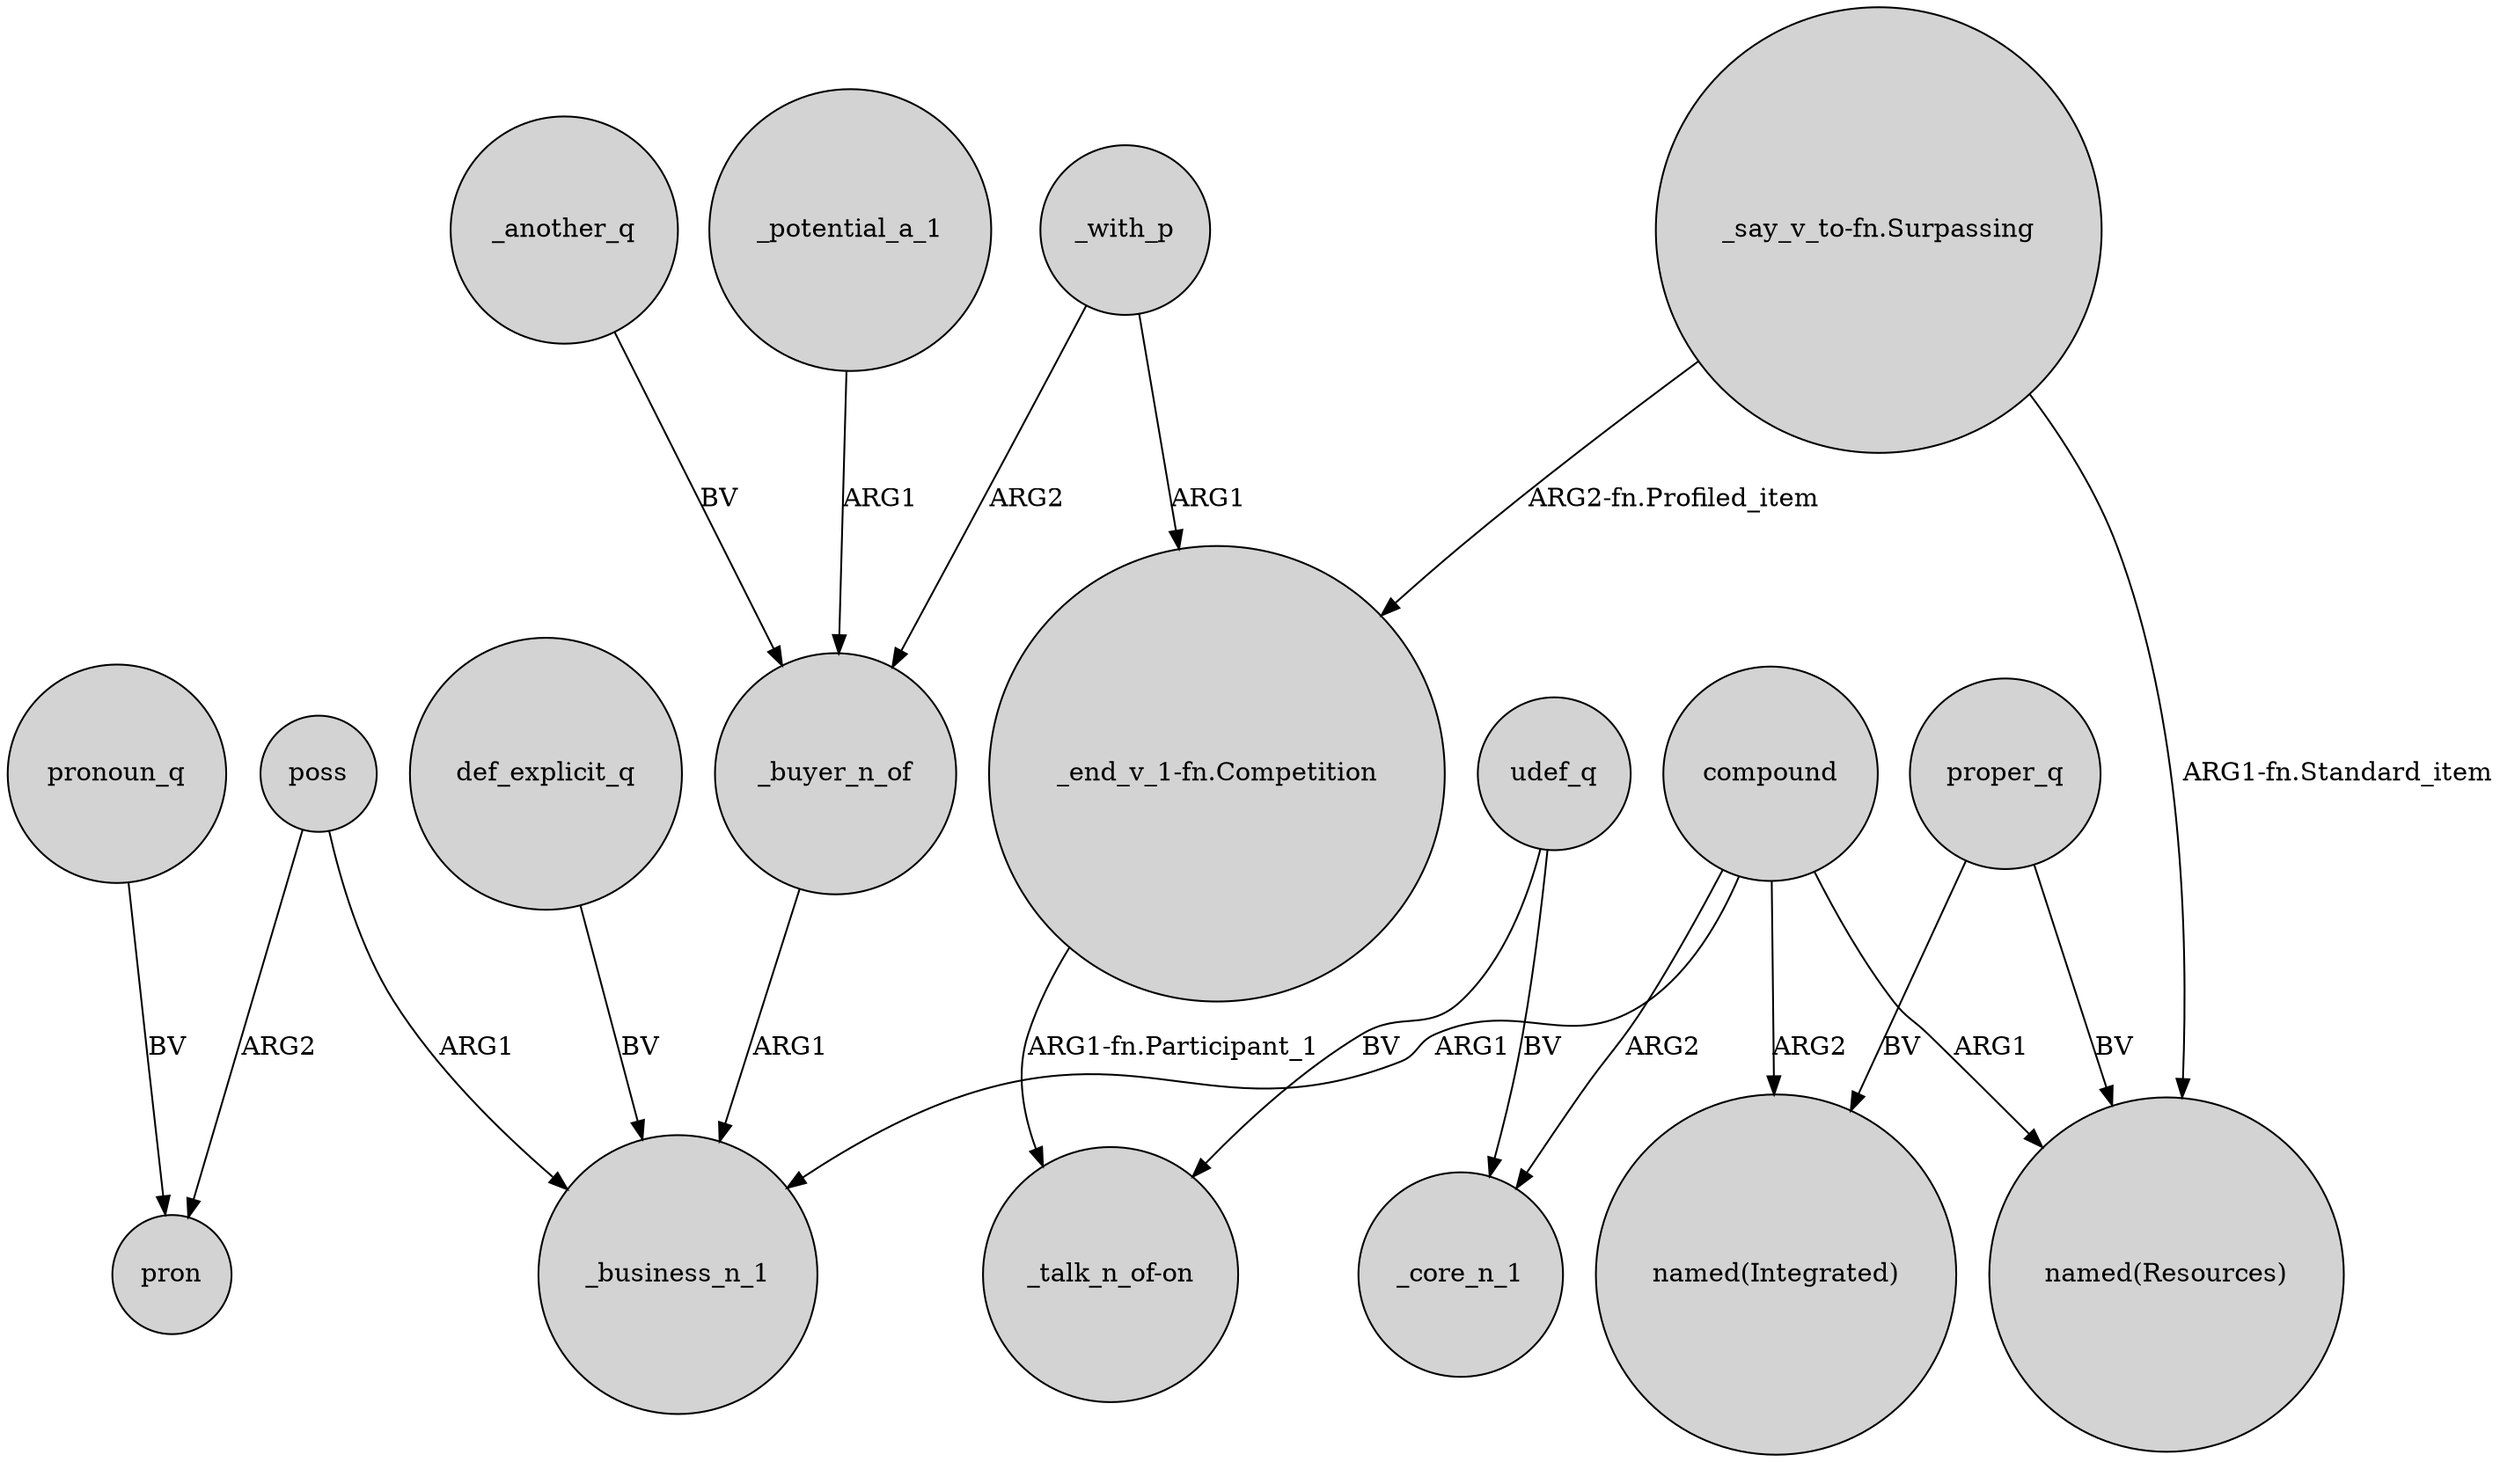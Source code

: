 digraph {
	node [shape=circle style=filled]
	def_explicit_q -> _business_n_1 [label=BV]
	"_say_v_to-fn.Surpassing" -> "_end_v_1-fn.Competition" [label="ARG2-fn.Profiled_item"]
	poss -> _business_n_1 [label=ARG1]
	proper_q -> "named(Resources)" [label=BV]
	compound -> _core_n_1 [label=ARG2]
	_another_q -> _buyer_n_of [label=BV]
	compound -> "named(Resources)" [label=ARG1]
	compound -> "named(Integrated)" [label=ARG2]
	udef_q -> _core_n_1 [label=BV]
	"_say_v_to-fn.Surpassing" -> "named(Resources)" [label="ARG1-fn.Standard_item"]
	pronoun_q -> pron [label=BV]
	poss -> pron [label=ARG2]
	"_end_v_1-fn.Competition" -> "_talk_n_of-on" [label="ARG1-fn.Participant_1"]
	proper_q -> "named(Integrated)" [label=BV]
	_with_p -> _buyer_n_of [label=ARG2]
	_potential_a_1 -> _buyer_n_of [label=ARG1]
	_buyer_n_of -> _business_n_1 [label=ARG1]
	_with_p -> "_end_v_1-fn.Competition" [label=ARG1]
	compound -> _business_n_1 [label=ARG1]
	udef_q -> "_talk_n_of-on" [label=BV]
}
